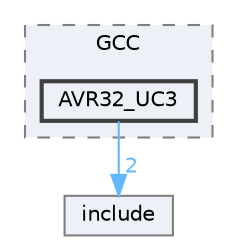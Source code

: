 digraph "D:/Projects/Raspberrypi_pico/pico_freertos_final/freertos_pico2/pico_freertos/FreeRTOS-Kernel/portable/GCC/AVR32_UC3"
{
 // LATEX_PDF_SIZE
  bgcolor="transparent";
  edge [fontname=Helvetica,fontsize=10,labelfontname=Helvetica,labelfontsize=10];
  node [fontname=Helvetica,fontsize=10,shape=box,height=0.2,width=0.4];
  compound=true
  subgraph clusterdir_d47f747b1f9f69e8b995df24b56b1471 {
    graph [ bgcolor="#edf0f7", pencolor="grey50", label="GCC", fontname=Helvetica,fontsize=10 style="filled,dashed", URL="dir_d47f747b1f9f69e8b995df24b56b1471.html",tooltip=""]
  dir_854a31c4c4e1c5f58885890e21c55270 [label="AVR32_UC3", fillcolor="#edf0f7", color="grey25", style="filled,bold", URL="dir_854a31c4c4e1c5f58885890e21c55270.html",tooltip=""];
  }
  dir_c69ece34c3f150cb2c6f1098178b172a [label="include", fillcolor="#edf0f7", color="grey50", style="filled", URL="dir_c69ece34c3f150cb2c6f1098178b172a.html",tooltip=""];
  dir_854a31c4c4e1c5f58885890e21c55270->dir_c69ece34c3f150cb2c6f1098178b172a [headlabel="2", labeldistance=1.5 headhref="dir_000086_000125.html" href="dir_000086_000125.html" color="steelblue1" fontcolor="steelblue1"];
}
